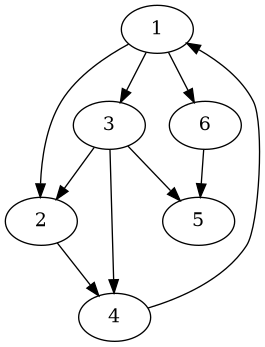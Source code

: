 @startuml
digraph G {
    1 -> 2
    1 -> 3
    1 -> 6
    2 -> 4
    3 -> 2
    3 -> 4
    3 -> 5
    4 -> 1
    6 -> 5
}
@enduml